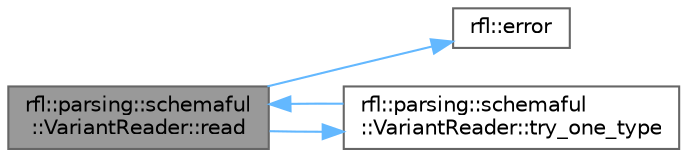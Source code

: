 digraph "rfl::parsing::schemaful::VariantReader::read"
{
 // LATEX_PDF_SIZE
  bgcolor="transparent";
  edge [fontname=Helvetica,fontsize=10,labelfontname=Helvetica,labelfontsize=10];
  node [fontname=Helvetica,fontsize=10,shape=box,height=0.2,width=0.4];
  rankdir="LR";
  Node1 [id="Node000001",label="rfl::parsing::schemaful\l::VariantReader::read",height=0.2,width=0.4,color="gray40", fillcolor="grey60", style="filled", fontcolor="black",tooltip=" "];
  Node1 -> Node2 [id="edge1_Node000001_Node000002",color="steelblue1",style="solid",tooltip=" "];
  Node2 [id="Node000002",label="rfl::error",height=0.2,width=0.4,color="grey40", fillcolor="white", style="filled",URL="$namespacerfl.html#a6625864c6c297dfdc3d3c3ee3181dd8c",tooltip="Shorthand for unexpected error."];
  Node1 -> Node3 [id="edge2_Node000001_Node000003",color="steelblue1",style="solid",tooltip=" "];
  Node3 [id="Node000003",label="rfl::parsing::schemaful\l::VariantReader::try_one_type",height=0.2,width=0.4,color="grey40", fillcolor="white", style="filled",URL="$classrfl_1_1parsing_1_1schemaful_1_1_variant_reader.html#a867b1dd199e0c4b898adf314b146f2b9",tooltip=" "];
  Node3 -> Node1 [id="edge3_Node000003_Node000001",color="steelblue1",style="solid",tooltip=" "];
}
